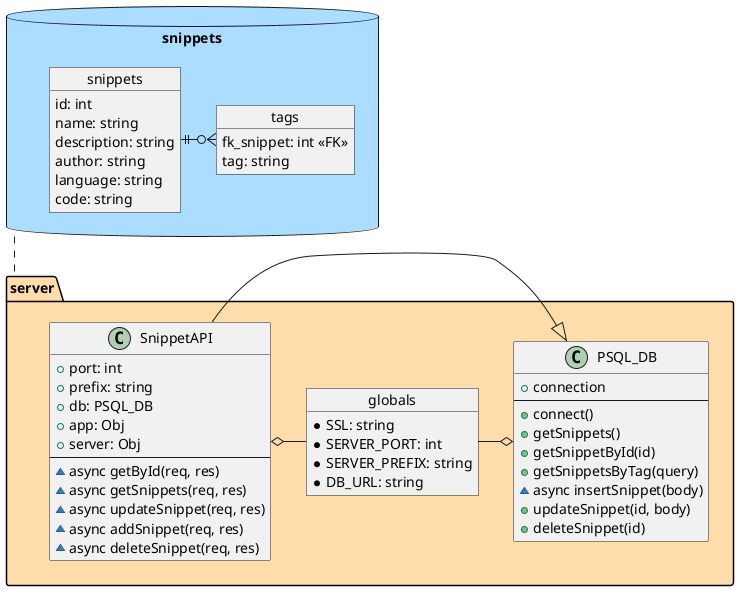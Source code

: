 @startuml SnippetApp Architecture

database snippets #adf {
    object snippets {
        id: int 
        name: string
        description: string
        author: string
        language: string
        code: string
    }

    object tags {
        fk_snippet: int <<FK>>
        tag: string
    }

    snippets ||-o{ tags
}

package server #fda {
    class PSQL_DB {
        + connection
        ---
        + connect()
        + getSnippets()
        + getSnippetById(id)
        + getSnippetsByTag(query)
        ~ async insertSnippet(body)
        + updateSnippet(id, body)
        + deleteSnippet(id)
    }

    class SnippetAPI {
        + port: int
        + prefix: string
        + db: PSQL_DB
        + app: Obj
        + server: Obj
        ---
        ~ async getById(req, res)
        ~ async getSnippets(req, res)
        ~ async updateSnippet(req, res) 
        ~ async addSnippet(req, res)
        ~ async deleteSnippet(req, res)
    }

    object globals {
        * SSL: string
        * SERVER_PORT: int
        * SERVER_PREFIX: string
        * DB_URL: string
    }

    globals -o PSQL_DB
    SnippetAPI o- globals
    SnippetAPI -|> PSQL_DB
}

snippets .. server

@enduml